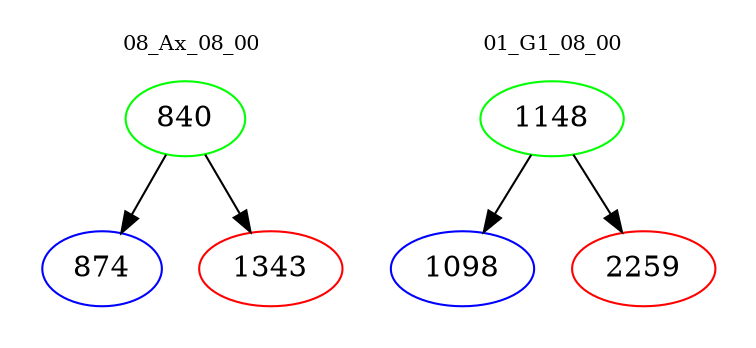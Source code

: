 digraph{
subgraph cluster_0 {
color = white
label = "08_Ax_08_00";
fontsize=10;
T0_840 [label="840", color="green"]
T0_840 -> T0_874 [color="black"]
T0_874 [label="874", color="blue"]
T0_840 -> T0_1343 [color="black"]
T0_1343 [label="1343", color="red"]
}
subgraph cluster_1 {
color = white
label = "01_G1_08_00";
fontsize=10;
T1_1148 [label="1148", color="green"]
T1_1148 -> T1_1098 [color="black"]
T1_1098 [label="1098", color="blue"]
T1_1148 -> T1_2259 [color="black"]
T1_2259 [label="2259", color="red"]
}
}
